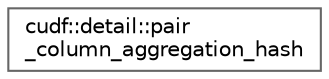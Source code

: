 digraph "类继承关系图"
{
 // LATEX_PDF_SIZE
  bgcolor="transparent";
  edge [fontname=Helvetica,fontsize=10,labelfontname=Helvetica,labelfontsize=10];
  node [fontname=Helvetica,fontsize=10,shape=box,height=0.2,width=0.4];
  rankdir="LR";
  Node0 [id="Node000000",label="cudf::detail::pair\l_column_aggregation_hash",height=0.2,width=0.4,color="grey40", fillcolor="white", style="filled",URL="$structcudf_1_1detail_1_1pair__column__aggregation__hash.html",tooltip=" "];
}

